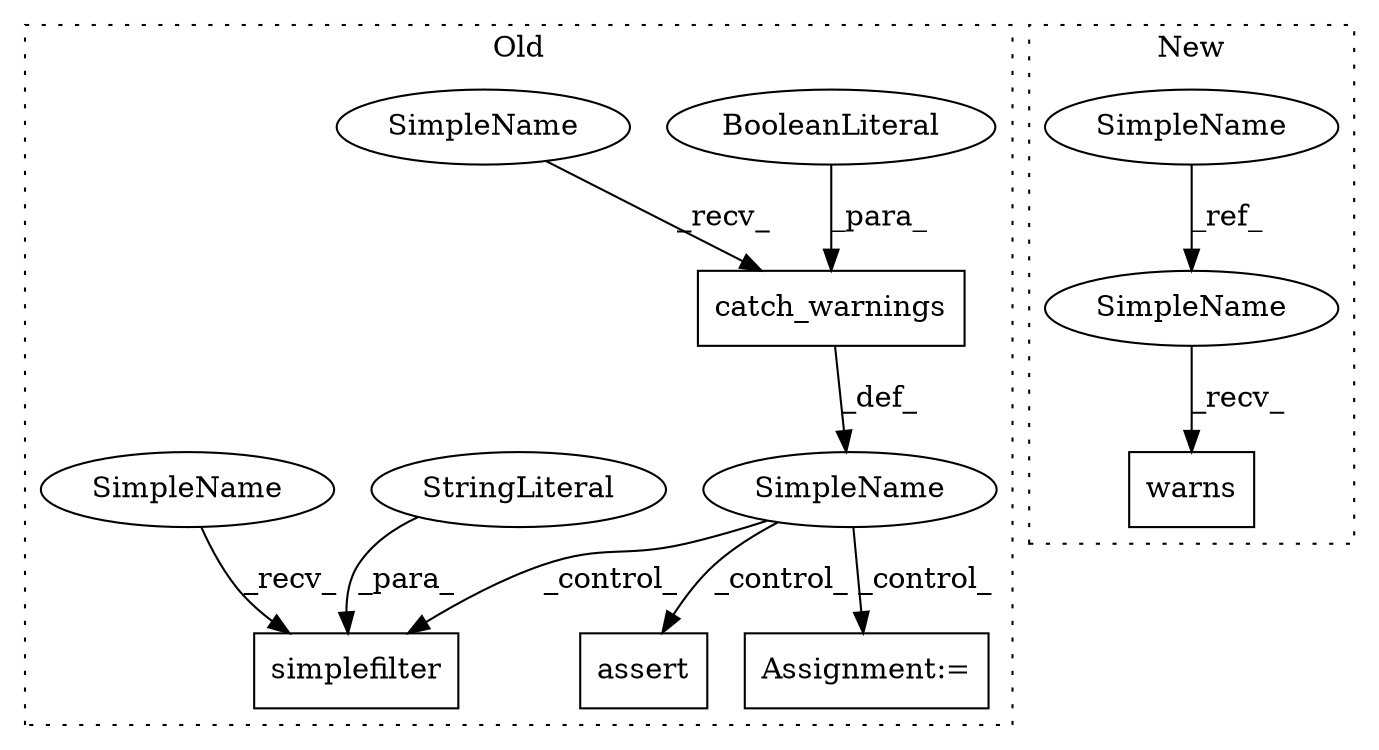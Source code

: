 digraph G {
subgraph cluster0 {
1 [label="simplefilter" a="32" s="6845,6866" l="13,1" shape="box"];
3 [label="StringLiteral" a="45" s="6858" l="8" shape="ellipse"];
4 [label="catch_warnings" a="32" s="6771,6790" l="15,1" shape="box"];
5 [label="BooleanLiteral" a="9" s="6786" l="4" shape="ellipse"];
6 [label="SimpleName" a="42" s="" l="" shape="ellipse"];
7 [label="Assignment:=" a="7" s="6827" l="1" shape="box"];
9 [label="assert" a="6" s="7040" l="7" shape="box"];
11 [label="SimpleName" a="42" s="6762" l="8" shape="ellipse"];
12 [label="SimpleName" a="42" s="6836" l="8" shape="ellipse"];
label = "Old";
style="dotted";
}
subgraph cluster1 {
2 [label="warns" a="32" s="6636,6656" l="6,1" shape="box"];
8 [label="SimpleName" a="42" s="6607" l="6" shape="ellipse"];
10 [label="SimpleName" a="42" s="6629" l="6" shape="ellipse"];
label = "New";
style="dotted";
}
3 -> 1 [label="_para_"];
4 -> 6 [label="_def_"];
5 -> 4 [label="_para_"];
6 -> 7 [label="_control_"];
6 -> 1 [label="_control_"];
6 -> 9 [label="_control_"];
8 -> 10 [label="_ref_"];
10 -> 2 [label="_recv_"];
11 -> 4 [label="_recv_"];
12 -> 1 [label="_recv_"];
}